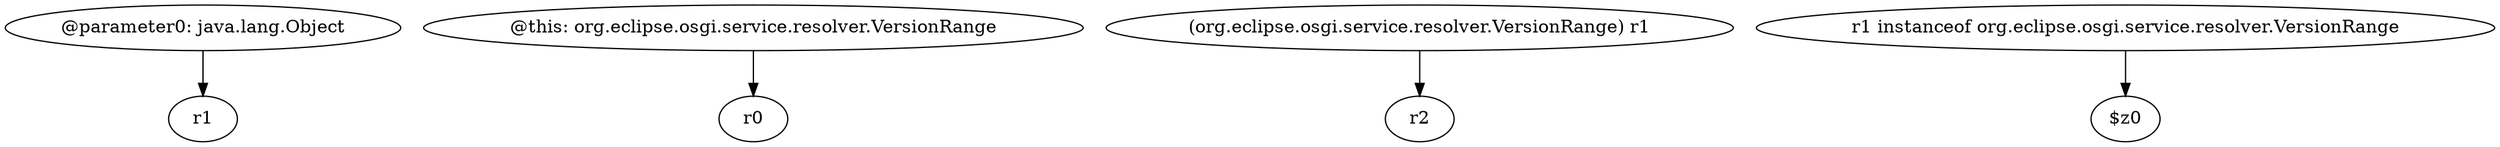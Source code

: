 digraph g {
0[label="@parameter0: java.lang.Object"]
1[label="r1"]
0->1[label=""]
2[label="@this: org.eclipse.osgi.service.resolver.VersionRange"]
3[label="r0"]
2->3[label=""]
4[label="(org.eclipse.osgi.service.resolver.VersionRange) r1"]
5[label="r2"]
4->5[label=""]
6[label="r1 instanceof org.eclipse.osgi.service.resolver.VersionRange"]
7[label="$z0"]
6->7[label=""]
}
